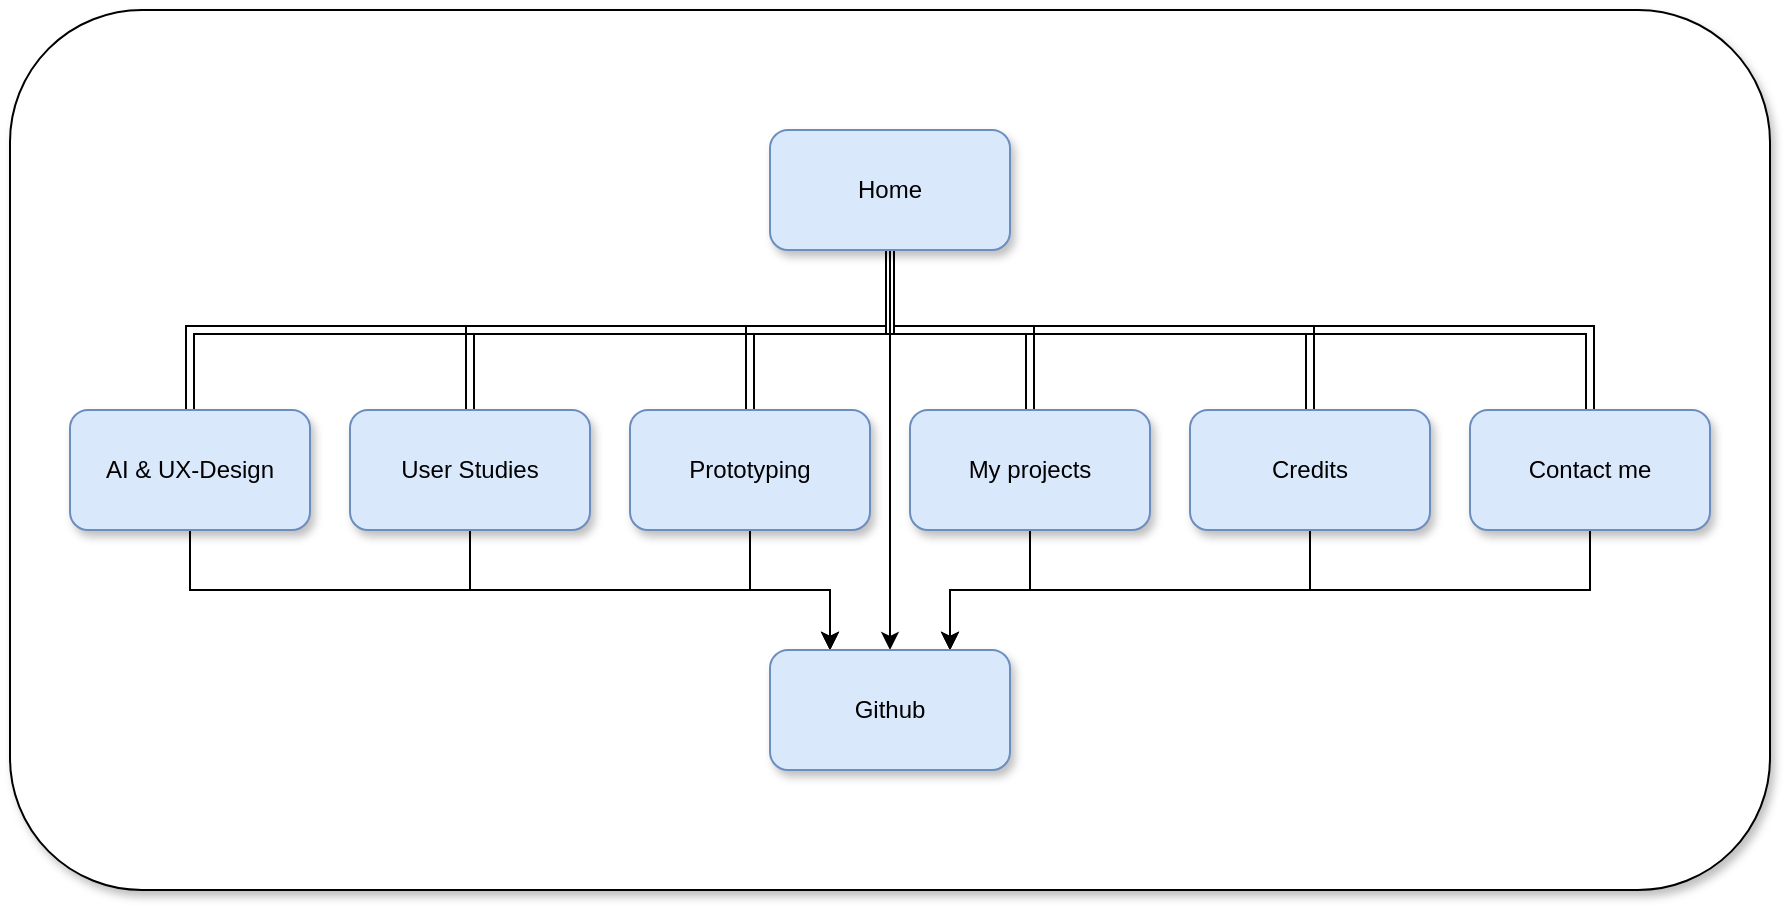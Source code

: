<mxfile version="14.6.9" type="device"><diagram id="IN1eBYsc3tyXo70FQrcu" name="Page-1"><mxGraphModel dx="2595" dy="1390" grid="1" gridSize="10" guides="1" tooltips="1" connect="1" arrows="1" fold="1" page="1" pageScale="1" pageWidth="1600" pageHeight="1200" math="0" shadow="0"><root><mxCell id="0"/><mxCell id="1" parent="0"/><mxCell id="lwTbrPbNHozANTiNQNtq-41" value="" style="rounded=1;whiteSpace=wrap;html=1;shadow=1;glass=0;sketch=0;gradientColor=none;" vertex="1" parent="1"><mxGeometry x="360" y="120" width="880" height="440" as="geometry"/></mxCell><mxCell id="lwTbrPbNHozANTiNQNtq-8" style="edgeStyle=orthogonalEdgeStyle;rounded=0;orthogonalLoop=1;jettySize=auto;html=1;exitX=0.5;exitY=1;exitDx=0;exitDy=0;shape=link;" edge="1" parent="1" source="lwTbrPbNHozANTiNQNtq-1" target="lwTbrPbNHozANTiNQNtq-2"><mxGeometry relative="1" as="geometry"/></mxCell><mxCell id="lwTbrPbNHozANTiNQNtq-9" style="edgeStyle=orthogonalEdgeStyle;shape=link;rounded=0;orthogonalLoop=1;jettySize=auto;html=1;entryX=0.5;entryY=0;entryDx=0;entryDy=0;exitX=0.5;exitY=1;exitDx=0;exitDy=0;" edge="1" parent="1" source="lwTbrPbNHozANTiNQNtq-1" target="lwTbrPbNHozANTiNQNtq-3"><mxGeometry relative="1" as="geometry"/></mxCell><mxCell id="lwTbrPbNHozANTiNQNtq-10" style="edgeStyle=orthogonalEdgeStyle;shape=link;rounded=0;orthogonalLoop=1;jettySize=auto;html=1;" edge="1" parent="1" source="lwTbrPbNHozANTiNQNtq-1" target="lwTbrPbNHozANTiNQNtq-4"><mxGeometry relative="1" as="geometry"/></mxCell><mxCell id="lwTbrPbNHozANTiNQNtq-11" style="edgeStyle=orthogonalEdgeStyle;shape=link;rounded=0;orthogonalLoop=1;jettySize=auto;html=1;" edge="1" parent="1" source="lwTbrPbNHozANTiNQNtq-1" target="lwTbrPbNHozANTiNQNtq-5"><mxGeometry relative="1" as="geometry"/></mxCell><mxCell id="lwTbrPbNHozANTiNQNtq-12" style="edgeStyle=orthogonalEdgeStyle;shape=link;rounded=0;orthogonalLoop=1;jettySize=auto;html=1;entryX=0.5;entryY=0;entryDx=0;entryDy=0;exitX=0.5;exitY=1;exitDx=0;exitDy=0;" edge="1" parent="1" source="lwTbrPbNHozANTiNQNtq-1" target="lwTbrPbNHozANTiNQNtq-6"><mxGeometry relative="1" as="geometry"/></mxCell><mxCell id="lwTbrPbNHozANTiNQNtq-13" style="edgeStyle=orthogonalEdgeStyle;shape=link;rounded=0;orthogonalLoop=1;jettySize=auto;html=1;exitX=0.5;exitY=1;exitDx=0;exitDy=0;" edge="1" parent="1" source="lwTbrPbNHozANTiNQNtq-1" target="lwTbrPbNHozANTiNQNtq-7"><mxGeometry relative="1" as="geometry"><Array as="points"><mxPoint x="800" y="280"/><mxPoint x="1150" y="280"/></Array></mxGeometry></mxCell><mxCell id="lwTbrPbNHozANTiNQNtq-40" style="edgeStyle=orthogonalEdgeStyle;rounded=0;orthogonalLoop=1;jettySize=auto;html=1;entryX=0.5;entryY=0;entryDx=0;entryDy=0;" edge="1" parent="1" source="lwTbrPbNHozANTiNQNtq-1" target="lwTbrPbNHozANTiNQNtq-33"><mxGeometry relative="1" as="geometry"/></mxCell><mxCell id="lwTbrPbNHozANTiNQNtq-1" value="Home" style="rounded=1;whiteSpace=wrap;html=1;fillColor=#dae8fc;strokeColor=#6c8ebf;sketch=0;glass=0;shadow=1;" vertex="1" parent="1"><mxGeometry x="740" y="180" width="120" height="60" as="geometry"/></mxCell><mxCell id="lwTbrPbNHozANTiNQNtq-34" style="edgeStyle=orthogonalEdgeStyle;rounded=0;orthogonalLoop=1;jettySize=auto;html=1;exitX=0.5;exitY=1;exitDx=0;exitDy=0;entryX=0.25;entryY=0;entryDx=0;entryDy=0;" edge="1" parent="1" source="lwTbrPbNHozANTiNQNtq-2" target="lwTbrPbNHozANTiNQNtq-33"><mxGeometry relative="1" as="geometry"/></mxCell><mxCell id="lwTbrPbNHozANTiNQNtq-2" value="AI &amp;amp; UX-Design" style="rounded=1;whiteSpace=wrap;html=1;fillColor=#dae8fc;strokeColor=#6c8ebf;sketch=0;glass=0;shadow=1;" vertex="1" parent="1"><mxGeometry x="390" y="320" width="120" height="60" as="geometry"/></mxCell><mxCell id="lwTbrPbNHozANTiNQNtq-35" style="edgeStyle=orthogonalEdgeStyle;rounded=0;orthogonalLoop=1;jettySize=auto;html=1;exitX=0.5;exitY=1;exitDx=0;exitDy=0;entryX=0.25;entryY=0;entryDx=0;entryDy=0;" edge="1" parent="1" source="lwTbrPbNHozANTiNQNtq-3" target="lwTbrPbNHozANTiNQNtq-33"><mxGeometry relative="1" as="geometry"/></mxCell><mxCell id="lwTbrPbNHozANTiNQNtq-3" value="User Studies" style="rounded=1;whiteSpace=wrap;html=1;fillColor=#dae8fc;strokeColor=#6c8ebf;sketch=0;glass=0;shadow=1;" vertex="1" parent="1"><mxGeometry x="530" y="320" width="120" height="60" as="geometry"/></mxCell><mxCell id="lwTbrPbNHozANTiNQNtq-36" style="edgeStyle=orthogonalEdgeStyle;rounded=0;orthogonalLoop=1;jettySize=auto;html=1;exitX=0.5;exitY=1;exitDx=0;exitDy=0;entryX=0.25;entryY=0;entryDx=0;entryDy=0;" edge="1" parent="1" source="lwTbrPbNHozANTiNQNtq-4" target="lwTbrPbNHozANTiNQNtq-33"><mxGeometry relative="1" as="geometry"><mxPoint x="800" y="440" as="targetPoint"/></mxGeometry></mxCell><mxCell id="lwTbrPbNHozANTiNQNtq-4" value="Prototyping" style="rounded=1;whiteSpace=wrap;html=1;fillColor=#dae8fc;strokeColor=#6c8ebf;sketch=0;glass=0;shadow=1;" vertex="1" parent="1"><mxGeometry x="670" y="320" width="120" height="60" as="geometry"/></mxCell><mxCell id="lwTbrPbNHozANTiNQNtq-37" style="edgeStyle=orthogonalEdgeStyle;rounded=0;orthogonalLoop=1;jettySize=auto;html=1;entryX=0.75;entryY=0;entryDx=0;entryDy=0;" edge="1" parent="1" source="lwTbrPbNHozANTiNQNtq-5" target="lwTbrPbNHozANTiNQNtq-33"><mxGeometry relative="1" as="geometry"/></mxCell><mxCell id="lwTbrPbNHozANTiNQNtq-5" value="My projects" style="rounded=1;whiteSpace=wrap;html=1;fillColor=#dae8fc;strokeColor=#6c8ebf;sketch=0;glass=0;shadow=1;" vertex="1" parent="1"><mxGeometry x="810" y="320" width="120" height="60" as="geometry"/></mxCell><mxCell id="lwTbrPbNHozANTiNQNtq-38" style="edgeStyle=orthogonalEdgeStyle;rounded=0;orthogonalLoop=1;jettySize=auto;html=1;exitX=0.5;exitY=1;exitDx=0;exitDy=0;entryX=0.75;entryY=0;entryDx=0;entryDy=0;" edge="1" parent="1" source="lwTbrPbNHozANTiNQNtq-6" target="lwTbrPbNHozANTiNQNtq-33"><mxGeometry relative="1" as="geometry"><mxPoint x="800" y="440" as="targetPoint"/></mxGeometry></mxCell><mxCell id="lwTbrPbNHozANTiNQNtq-6" value="Credits" style="rounded=1;whiteSpace=wrap;html=1;fillColor=#dae8fc;strokeColor=#6c8ebf;sketch=0;glass=0;shadow=1;" vertex="1" parent="1"><mxGeometry x="950" y="320" width="120" height="60" as="geometry"/></mxCell><mxCell id="lwTbrPbNHozANTiNQNtq-39" style="edgeStyle=orthogonalEdgeStyle;rounded=0;orthogonalLoop=1;jettySize=auto;html=1;entryX=0.75;entryY=0;entryDx=0;entryDy=0;exitX=0.5;exitY=1;exitDx=0;exitDy=0;" edge="1" parent="1" source="lwTbrPbNHozANTiNQNtq-7" target="lwTbrPbNHozANTiNQNtq-33"><mxGeometry relative="1" as="geometry"/></mxCell><mxCell id="lwTbrPbNHozANTiNQNtq-7" value="Contact me" style="rounded=1;whiteSpace=wrap;html=1;fillColor=#dae8fc;strokeColor=#6c8ebf;sketch=0;glass=0;shadow=1;" vertex="1" parent="1"><mxGeometry x="1090" y="320" width="120" height="60" as="geometry"/></mxCell><mxCell id="lwTbrPbNHozANTiNQNtq-33" value="Github" style="rounded=1;whiteSpace=wrap;html=1;fillColor=#dae8fc;strokeColor=#6c8ebf;sketch=0;glass=0;shadow=1;" vertex="1" parent="1"><mxGeometry x="740" y="440" width="120" height="60" as="geometry"/></mxCell></root></mxGraphModel></diagram></mxfile>